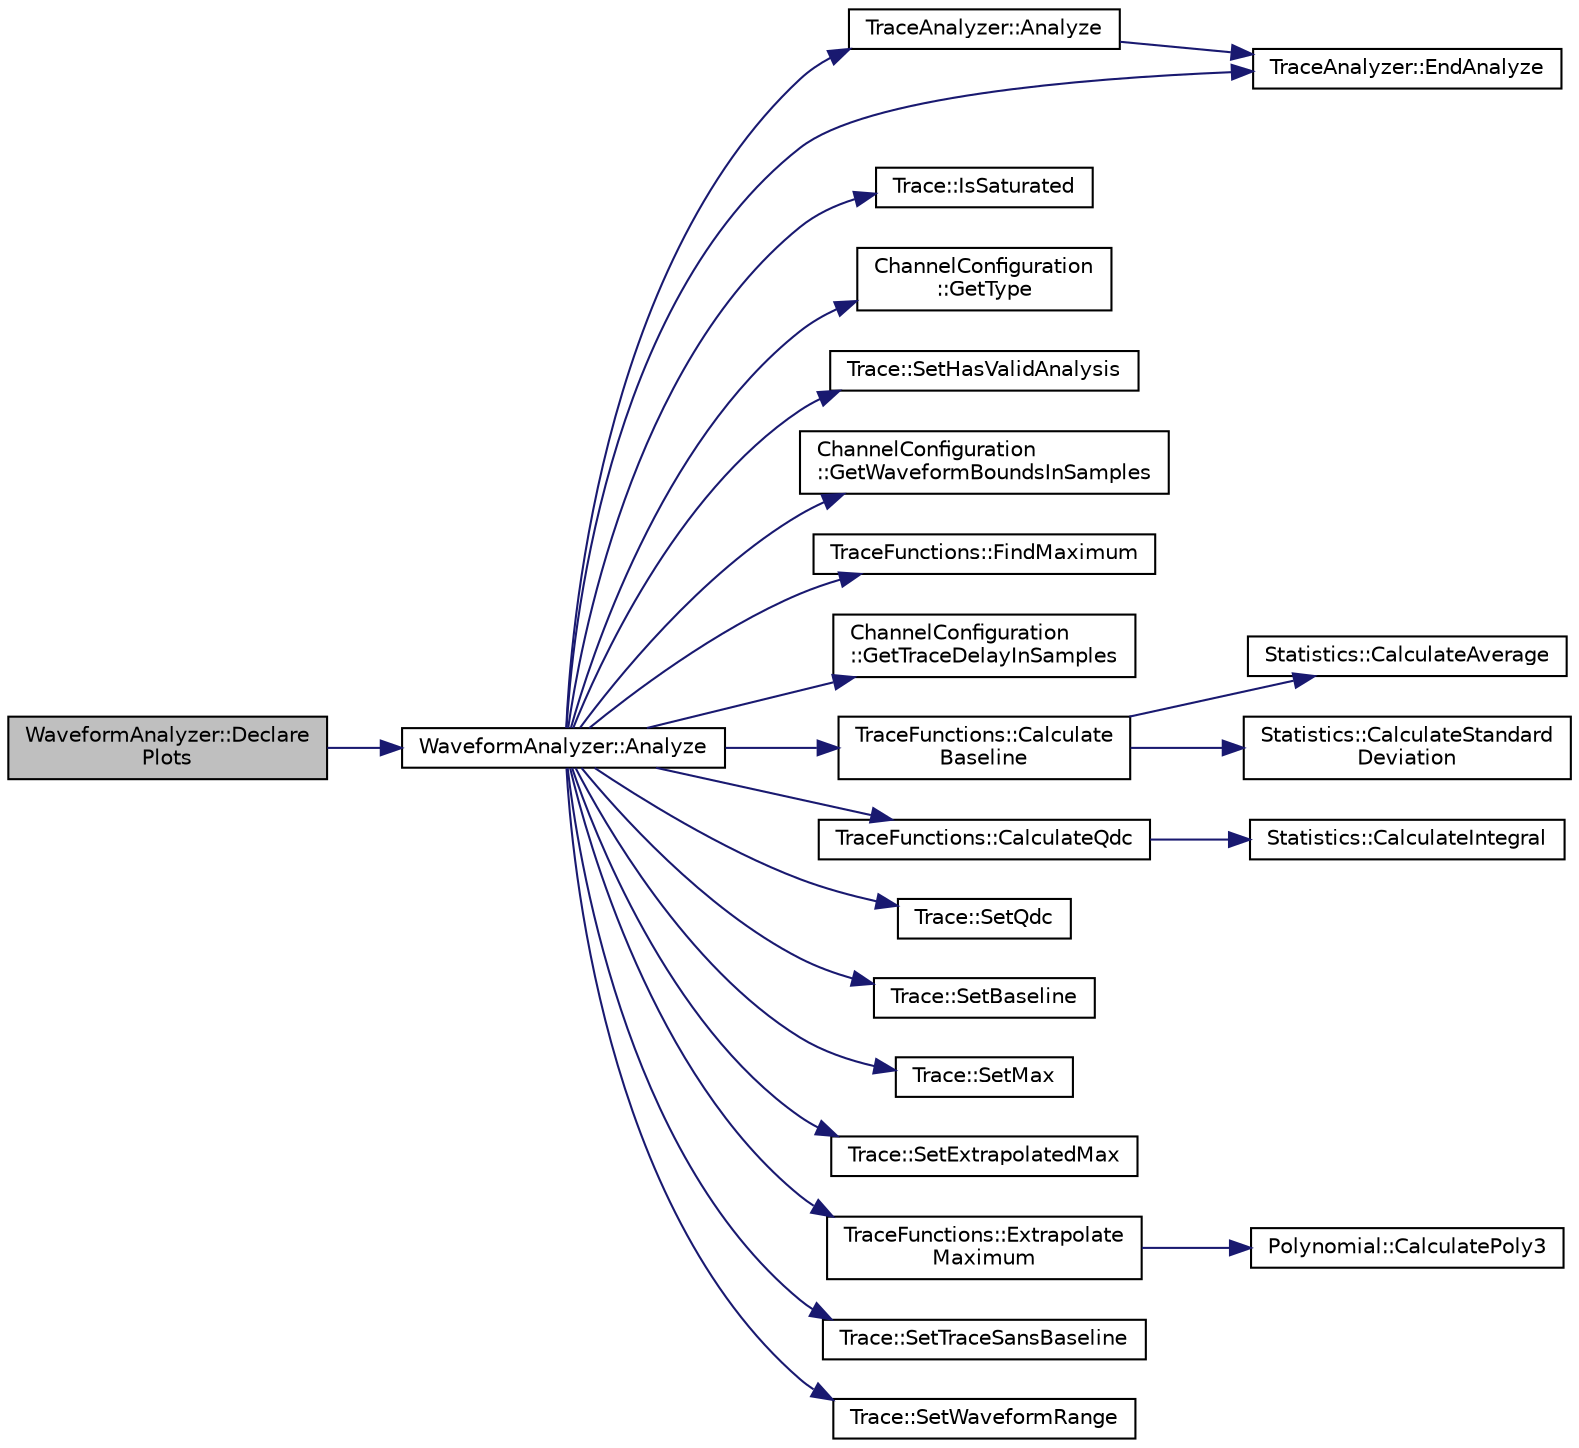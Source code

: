 digraph "WaveformAnalyzer::DeclarePlots"
{
  edge [fontname="Helvetica",fontsize="10",labelfontname="Helvetica",labelfontsize="10"];
  node [fontname="Helvetica",fontsize="10",shape=record];
  rankdir="LR";
  Node1 [label="WaveformAnalyzer::Declare\lPlots",height=0.2,width=0.4,color="black", fillcolor="grey75", style="filled", fontcolor="black"];
  Node1 -> Node2 [color="midnightblue",fontsize="10",style="solid",fontname="Helvetica"];
  Node2 [label="WaveformAnalyzer::Analyze",height=0.2,width=0.4,color="black", fillcolor="white", style="filled",URL="$da/d8c/class_waveform_analyzer.html#a36eda222c9ffa40319cd0ba9ebe62a0a"];
  Node2 -> Node3 [color="midnightblue",fontsize="10",style="solid",fontname="Helvetica"];
  Node3 [label="TraceAnalyzer::Analyze",height=0.2,width=0.4,color="black", fillcolor="white", style="filled",URL="$d2/dbc/class_trace_analyzer.html#a0915fb97c3ebe928cab17deff5e497ec"];
  Node3 -> Node4 [color="midnightblue",fontsize="10",style="solid",fontname="Helvetica"];
  Node4 [label="TraceAnalyzer::EndAnalyze",height=0.2,width=0.4,color="black", fillcolor="white", style="filled",URL="$d2/dbc/class_trace_analyzer.html#ae7ac212d764d0e394fcb323f68d23c66"];
  Node2 -> Node5 [color="midnightblue",fontsize="10",style="solid",fontname="Helvetica"];
  Node5 [label="Trace::IsSaturated",height=0.2,width=0.4,color="black", fillcolor="white", style="filled",URL="$dd/db7/class_trace.html#a7ae0bf7209ee6b579b0cfcb7b86aa5ef"];
  Node2 -> Node6 [color="midnightblue",fontsize="10",style="solid",fontname="Helvetica"];
  Node6 [label="ChannelConfiguration\l::GetType",height=0.2,width=0.4,color="black", fillcolor="white", style="filled",URL="$d6/d20/class_channel_configuration.html#aba4539c47063c552522bcf7c20d5bf29"];
  Node2 -> Node7 [color="midnightblue",fontsize="10",style="solid",fontname="Helvetica"];
  Node7 [label="Trace::SetHasValidAnalysis",height=0.2,width=0.4,color="black", fillcolor="white", style="filled",URL="$dd/db7/class_trace.html#a6c0eb24692c823456078e81bf583dcfd"];
  Node2 -> Node4 [color="midnightblue",fontsize="10",style="solid",fontname="Helvetica"];
  Node2 -> Node8 [color="midnightblue",fontsize="10",style="solid",fontname="Helvetica"];
  Node8 [label="ChannelConfiguration\l::GetWaveformBoundsInSamples",height=0.2,width=0.4,color="black", fillcolor="white", style="filled",URL="$d6/d20/class_channel_configuration.html#a96ab48a2ae5280537edb622393f45ca2"];
  Node2 -> Node9 [color="midnightblue",fontsize="10",style="solid",fontname="Helvetica"];
  Node9 [label="TraceFunctions::FindMaximum",height=0.2,width=0.4,color="black", fillcolor="white", style="filled",URL="$d6/dd5/namespace_trace_functions.html#a1eb6d96a9adf7e29d4a64ada805e1be7",tooltip="This function finds the maximum bin and the value of the maximum bin for the provided vector..."];
  Node2 -> Node10 [color="midnightblue",fontsize="10",style="solid",fontname="Helvetica"];
  Node10 [label="ChannelConfiguration\l::GetTraceDelayInSamples",height=0.2,width=0.4,color="black", fillcolor="white", style="filled",URL="$d6/d20/class_channel_configuration.html#a60d810e277a0931ebfb9040514e365cb"];
  Node2 -> Node11 [color="midnightblue",fontsize="10",style="solid",fontname="Helvetica"];
  Node11 [label="TraceFunctions::Calculate\lBaseline",height=0.2,width=0.4,color="black", fillcolor="white", style="filled",URL="$d6/dd5/namespace_trace_functions.html#a4e6a98c2348a06c85f67b17940bee370",tooltip="Compute the trace baseline and its standard deviation. This function takes a data range in the event ..."];
  Node11 -> Node12 [color="midnightblue",fontsize="10",style="solid",fontname="Helvetica"];
  Node12 [label="Statistics::CalculateAverage",height=0.2,width=0.4,color="black", fillcolor="white", style="filled",URL="$d4/d06/namespace_statistics.html#a55bb7fafb2b9fe34fdbf0737e24824bb"];
  Node11 -> Node13 [color="midnightblue",fontsize="10",style="solid",fontname="Helvetica"];
  Node13 [label="Statistics::CalculateStandard\lDeviation",height=0.2,width=0.4,color="black", fillcolor="white", style="filled",URL="$d4/d06/namespace_statistics.html#ad9bea951fe502b219d59b68e667c37cd"];
  Node2 -> Node14 [color="midnightblue",fontsize="10",style="solid",fontname="Helvetica"];
  Node14 [label="TraceFunctions::CalculateQdc",height=0.2,width=0.4,color="black", fillcolor="white", style="filled",URL="$d6/dd5/namespace_trace_functions.html#a6daab655efadf36d330e22d7848eb89f"];
  Node14 -> Node15 [color="midnightblue",fontsize="10",style="solid",fontname="Helvetica"];
  Node15 [label="Statistics::CalculateIntegral",height=0.2,width=0.4,color="black", fillcolor="white", style="filled",URL="$d4/d06/namespace_statistics.html#a4aabbd7b3dd2f7463c51f1a74f0efe33",tooltip="Do a quick and simple integration of the provided data using the trapezoidal rule. We will not be subtracting the baseline or anything like that to keep things general. "];
  Node2 -> Node16 [color="midnightblue",fontsize="10",style="solid",fontname="Helvetica"];
  Node16 [label="Trace::SetQdc",height=0.2,width=0.4,color="black", fillcolor="white", style="filled",URL="$dd/db7/class_trace.html#adf043f573d5a190bbe1213527f195bdf"];
  Node2 -> Node17 [color="midnightblue",fontsize="10",style="solid",fontname="Helvetica"];
  Node17 [label="Trace::SetBaseline",height=0.2,width=0.4,color="black", fillcolor="white", style="filled",URL="$dd/db7/class_trace.html#a46e45b1c4a587ce803d4a16c48845725"];
  Node2 -> Node18 [color="midnightblue",fontsize="10",style="solid",fontname="Helvetica"];
  Node18 [label="Trace::SetMax",height=0.2,width=0.4,color="black", fillcolor="white", style="filled",URL="$dd/db7/class_trace.html#ab4565c2bde026a6dc86c6611535036e1"];
  Node2 -> Node19 [color="midnightblue",fontsize="10",style="solid",fontname="Helvetica"];
  Node19 [label="Trace::SetExtrapolatedMax",height=0.2,width=0.4,color="black", fillcolor="white", style="filled",URL="$dd/db7/class_trace.html#a0f0d3a19408a64cf76ab90261b674c85"];
  Node2 -> Node20 [color="midnightblue",fontsize="10",style="solid",fontname="Helvetica"];
  Node20 [label="TraceFunctions::Extrapolate\lMaximum",height=0.2,width=0.4,color="black", fillcolor="white", style="filled",URL="$d6/dd5/namespace_trace_functions.html#ad54bbd454651cfea6863c4426f2a5539",tooltip="This function uses a third order polynomial to calculate the true position of the maximum for the giv..."];
  Node20 -> Node21 [color="midnightblue",fontsize="10",style="solid",fontname="Helvetica"];
  Node21 [label="Polynomial::CalculatePoly3",height=0.2,width=0.4,color="black", fillcolor="white", style="filled",URL="$d9/d5c/namespace_polynomial.html#a480fefce80386dbd06b4b9682f958d63"];
  Node2 -> Node22 [color="midnightblue",fontsize="10",style="solid",fontname="Helvetica"];
  Node22 [label="Trace::SetTraceSansBaseline",height=0.2,width=0.4,color="black", fillcolor="white", style="filled",URL="$dd/db7/class_trace.html#a529ecec518ca520896d5b20b35a3748d"];
  Node2 -> Node23 [color="midnightblue",fontsize="10",style="solid",fontname="Helvetica"];
  Node23 [label="Trace::SetWaveformRange",height=0.2,width=0.4,color="black", fillcolor="white", style="filled",URL="$dd/db7/class_trace.html#a058b80284a9a52e73c16606ed71c8745"];
}
